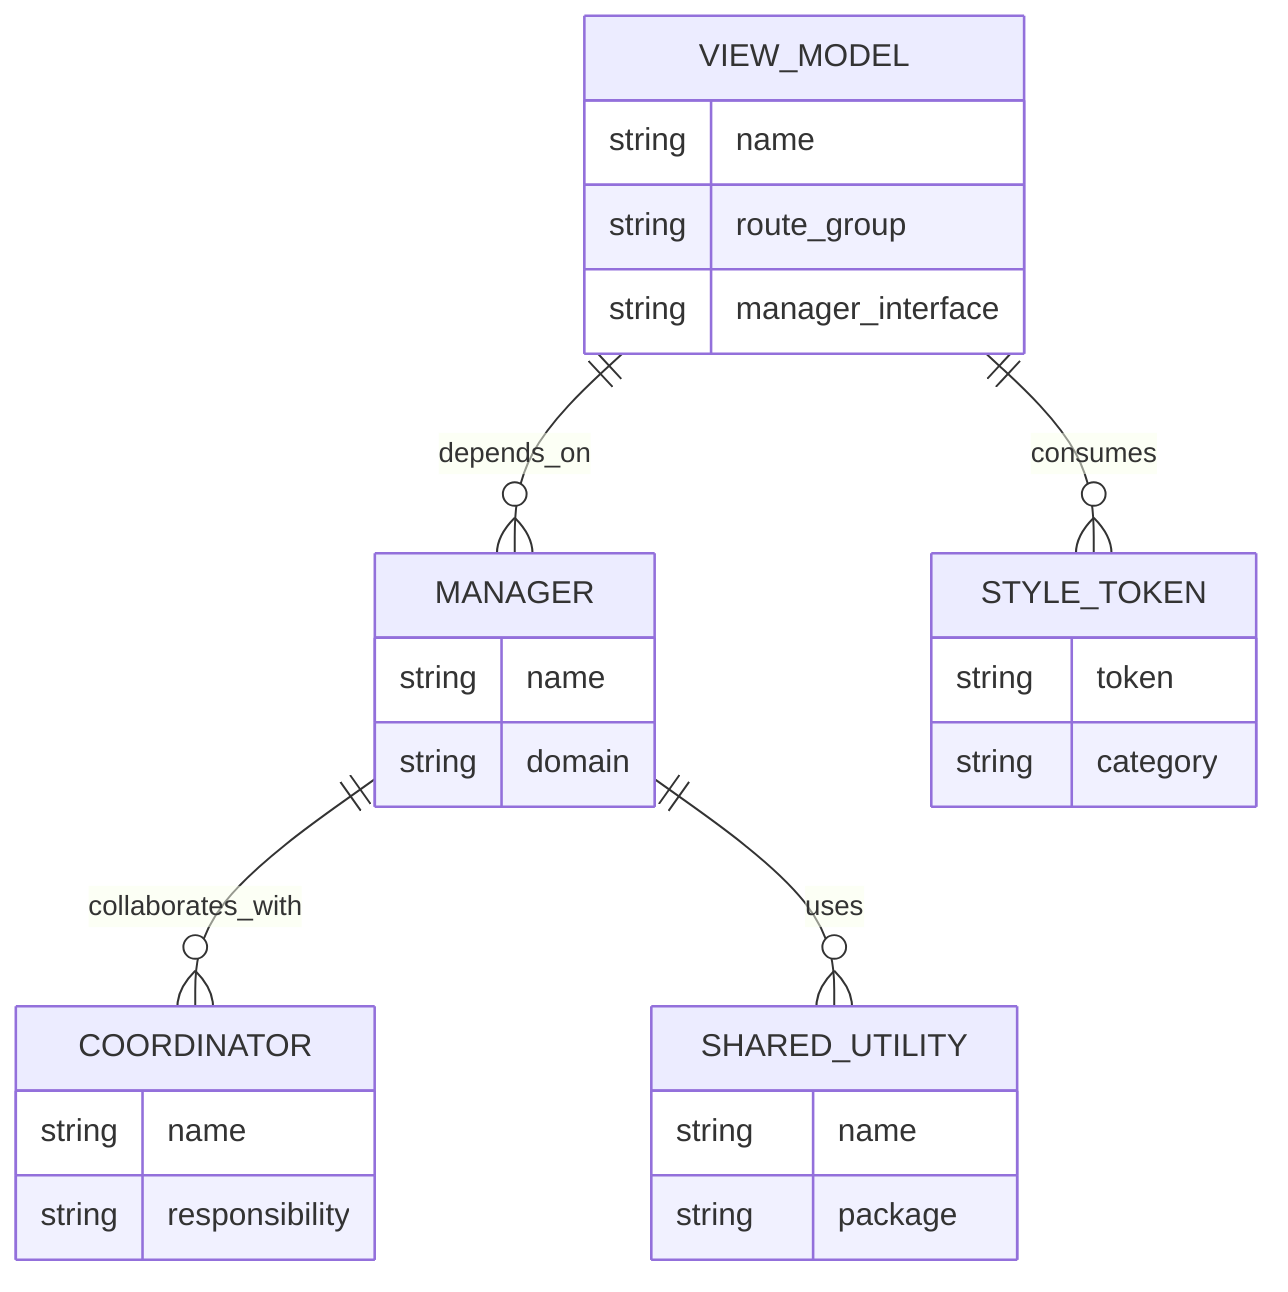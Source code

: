 erDiagram
    VIEW_MODEL {
        string name
        string route_group
        string manager_interface
    }
    MANAGER {
        string name
        string domain
    }
    COORDINATOR {
        string name
        string responsibility
    }
    SHARED_UTILITY {
        string name
        string package
    }
    STYLE_TOKEN {
        string token
        string category
    }
    VIEW_MODEL ||--o{ MANAGER : depends_on
    MANAGER ||--o{ COORDINATOR : collaborates_with
    VIEW_MODEL ||--o{ STYLE_TOKEN : consumes
    MANAGER ||--o{ SHARED_UTILITY : uses